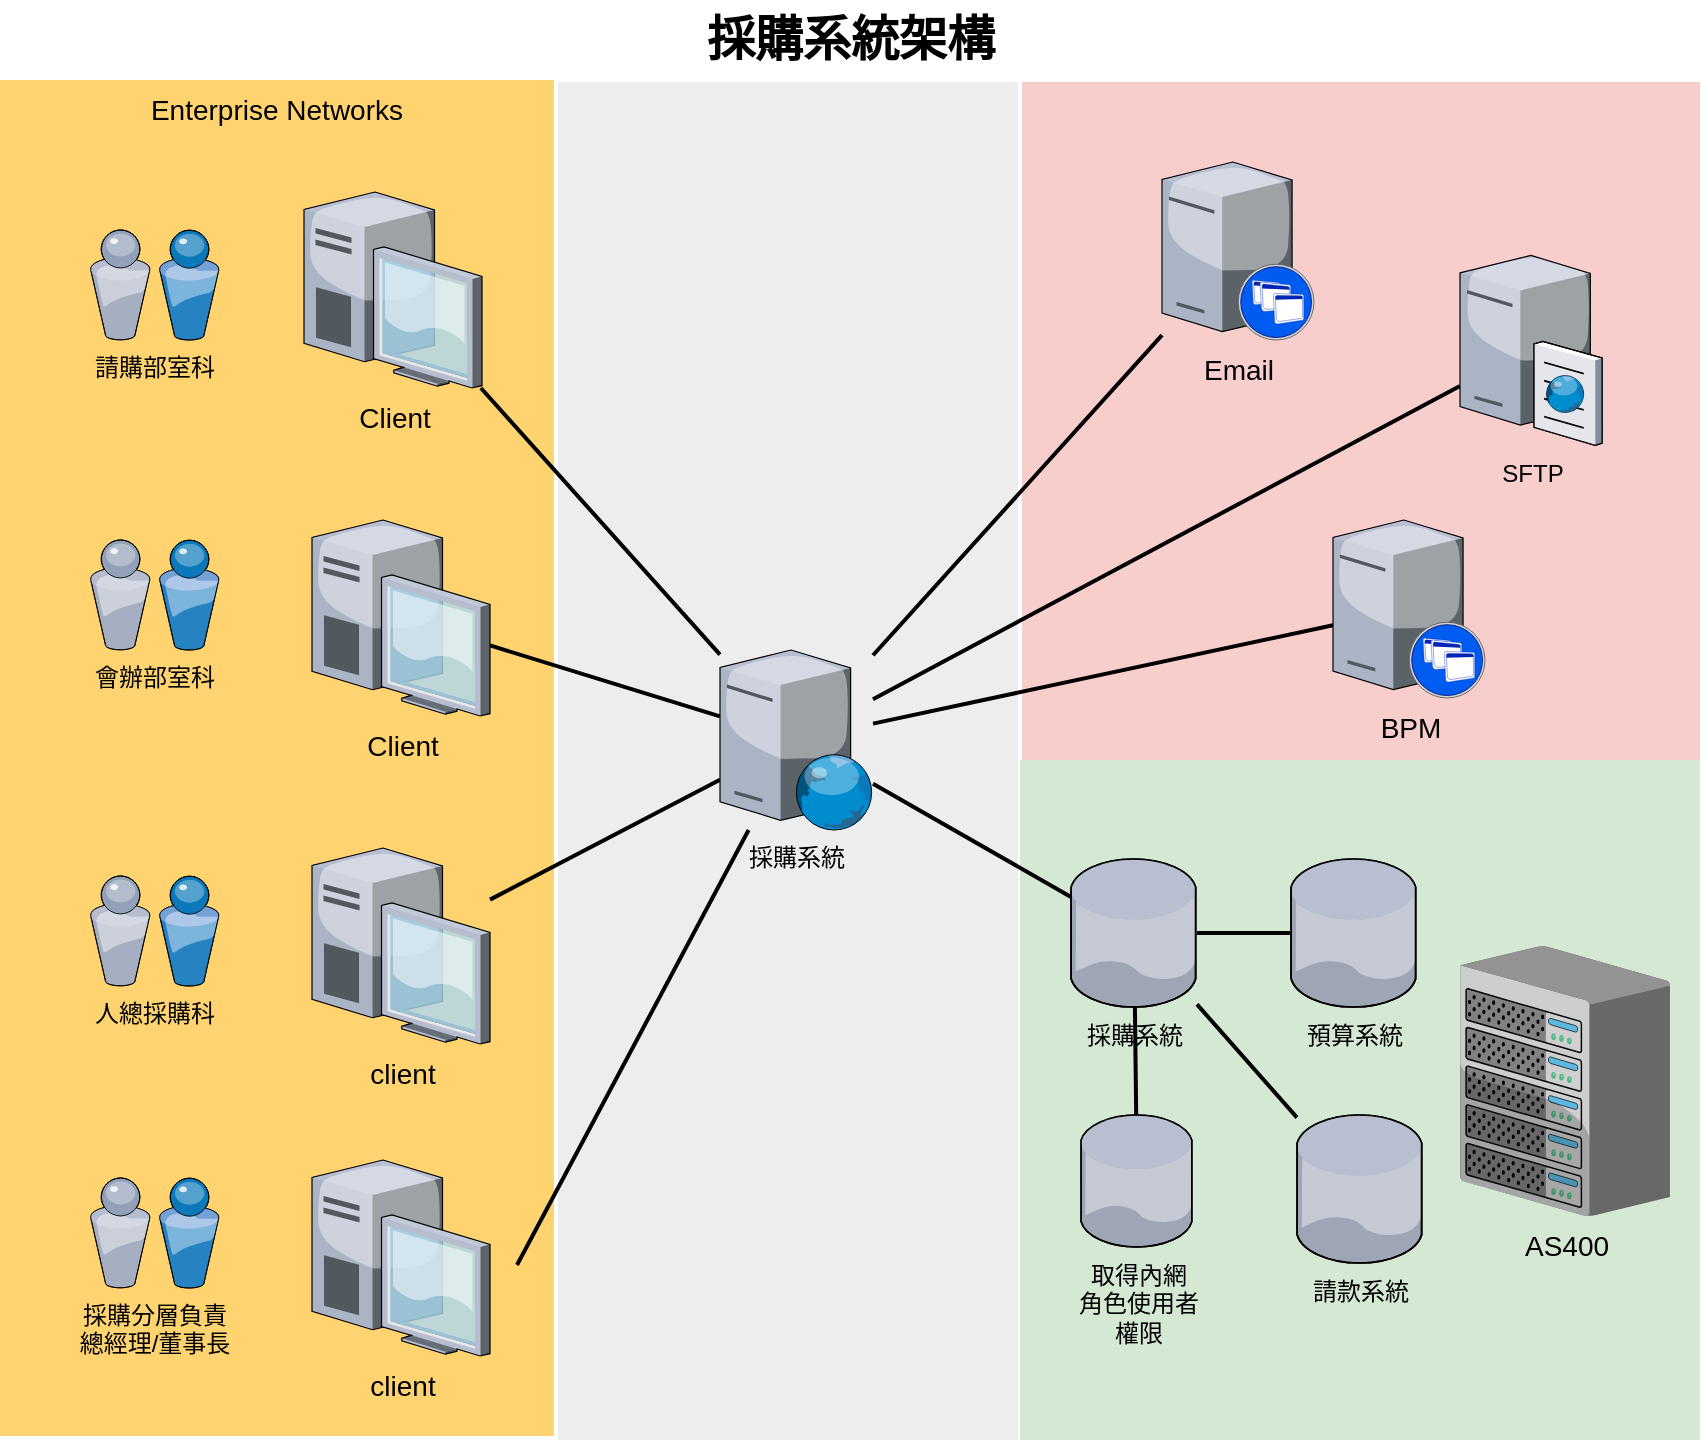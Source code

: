<mxfile version="10.6.5" type="github"><diagram name="Page-1" id="e3a06f82-3646-2815-327d-82caf3d4e204"><mxGraphModel dx="1394" dy="747" grid="1" gridSize="10" guides="1" tooltips="1" connect="1" arrows="1" fold="1" page="1" pageScale="1.5" pageWidth="1169" pageHeight="826" background="none" math="0" shadow="0"><root><mxCell id="0" style=";html=1;"/><mxCell id="1" style=";html=1;" parent="0"/><mxCell id="6a7d8f32e03d9370-61" value="" style="whiteSpace=wrap;html=1;fillColor=#f8cecc;fontSize=14;strokeColor=none;verticalAlign=top;" parent="1" vertex="1"><mxGeometry x="721" y="101" width="339" height="339" as="geometry"/></mxCell><mxCell id="6a7d8f32e03d9370-60" value="" style="whiteSpace=wrap;html=1;fillColor=#d5e8d4;fontSize=14;strokeColor=none;verticalAlign=top;" parent="1" vertex="1"><mxGeometry x="720" y="440" width="340" height="340" as="geometry"/></mxCell><mxCell id="6a7d8f32e03d9370-59" value="" style="whiteSpace=wrap;html=1;fillColor=#EDEDED;fontSize=14;strokeColor=none;verticalAlign=top;" parent="1" vertex="1"><mxGeometry x="489" y="101" width="230" height="679" as="geometry"/></mxCell><mxCell id="6a7d8f32e03d9370-57" value="Enterprise Networks" style="whiteSpace=wrap;html=1;fillColor=#FFD470;gradientColor=none;fontSize=14;strokeColor=none;verticalAlign=top;" parent="1" vertex="1"><mxGeometry x="210" y="100" width="277" height="678" as="geometry"/></mxCell><mxCell id="6a7d8f32e03d9370-35" style="edgeStyle=none;rounded=0;html=1;startSize=10;endSize=10;jettySize=auto;orthogonalLoop=1;fontSize=14;endArrow=none;endFill=0;strokeWidth=2;" parent="1" target="bRtzg0saSHK6IQaAmpf9-12" edge="1"><mxGeometry relative="1" as="geometry"><mxPoint x="468.5" y="692.524" as="sourcePoint"/><mxPoint x="680" y="471.255" as="targetPoint"/></mxGeometry></mxCell><mxCell id="6a7d8f32e03d9370-34" style="edgeStyle=none;rounded=0;html=1;startSize=10;endSize=10;jettySize=auto;orthogonalLoop=1;fontSize=14;endArrow=none;endFill=0;strokeWidth=2;" parent="1" source="6a7d8f32e03d9370-3" target="bRtzg0saSHK6IQaAmpf9-12" edge="1"><mxGeometry relative="1" as="geometry"><mxPoint x="680" y="444.043" as="targetPoint"/></mxGeometry></mxCell><mxCell id="6a7d8f32e03d9370-3" value="client" style="verticalLabelPosition=bottom;aspect=fixed;html=1;verticalAlign=top;strokeColor=none;shape=mxgraph.citrix.desktop;fillColor=#66B2FF;gradientColor=#0066CC;fontSize=14;" parent="1" vertex="1"><mxGeometry x="366.0" y="484.0" width="89" height="98" as="geometry"/></mxCell><mxCell id="6a7d8f32e03d9370-33" style="edgeStyle=none;rounded=0;html=1;startSize=10;endSize=10;jettySize=auto;orthogonalLoop=1;fontSize=14;endArrow=none;endFill=0;strokeWidth=2;" parent="1" source="6a7d8f32e03d9370-4" target="bRtzg0saSHK6IQaAmpf9-12" edge="1"><mxGeometry relative="1" as="geometry"><mxPoint x="680" y="423.776" as="targetPoint"/></mxGeometry></mxCell><mxCell id="6a7d8f32e03d9370-4" value="Client" style="verticalLabelPosition=bottom;aspect=fixed;html=1;verticalAlign=top;strokeColor=none;shape=mxgraph.citrix.desktop;fillColor=#66B2FF;gradientColor=#0066CC;fontSize=14;" parent="1" vertex="1"><mxGeometry x="366.0" y="320.0" width="89" height="98" as="geometry"/></mxCell><mxCell id="6a7d8f32e03d9370-32" style="edgeStyle=none;rounded=0;html=1;startSize=10;endSize=10;jettySize=auto;orthogonalLoop=1;fontSize=14;endArrow=none;endFill=0;strokeWidth=2;" parent="1" source="6a7d8f32e03d9370-5" target="bRtzg0saSHK6IQaAmpf9-12" edge="1"><mxGeometry relative="1" as="geometry"><mxPoint x="680" y="403.869" as="targetPoint"/></mxGeometry></mxCell><mxCell id="6a7d8f32e03d9370-5" value="Client" style="verticalLabelPosition=bottom;aspect=fixed;html=1;verticalAlign=top;strokeColor=none;shape=mxgraph.citrix.desktop;fillColor=#66B2FF;gradientColor=#0066CC;fontSize=14;" parent="1" vertex="1"><mxGeometry x="362.0" y="156.0" width="89" height="98" as="geometry"/></mxCell><mxCell id="6a7d8f32e03d9370-40" style="edgeStyle=none;rounded=0;html=1;startSize=10;endSize=10;jettySize=auto;orthogonalLoop=1;fontSize=14;endArrow=none;endFill=0;strokeWidth=2;" parent="1" source="6a7d8f32e03d9370-9" target="bRtzg0saSHK6IQaAmpf9-12" edge="1"><mxGeometry relative="1" as="geometry"><mxPoint x="759" y="694.883" as="targetPoint"/></mxGeometry></mxCell><mxCell id="6a7d8f32e03d9370-9" value="BPM" style="verticalLabelPosition=bottom;aspect=fixed;html=1;verticalAlign=top;strokeColor=none;shape=mxgraph.citrix.xenapp_server;fillColor=#66B2FF;gradientColor=#0066CC;fontSize=14;" parent="1" vertex="1"><mxGeometry x="876.5" y="320" width="76" height="89" as="geometry"/></mxCell><mxCell id="6a7d8f32e03d9370-41" style="edgeStyle=none;rounded=0;html=1;startSize=10;endSize=10;jettySize=auto;orthogonalLoop=1;fontSize=14;endArrow=none;endFill=0;strokeWidth=2;" parent="1" source="bRtzg0saSHK6IQaAmpf9-19" target="bRtzg0saSHK6IQaAmpf9-12" edge="1"><mxGeometry relative="1" as="geometry"><mxPoint x="1221" y="155.309" as="sourcePoint"/><mxPoint x="759" y="529.883" as="targetPoint"/></mxGeometry></mxCell><mxCell id="6a7d8f32e03d9370-42" style="edgeStyle=none;rounded=0;html=1;startSize=10;endSize=10;jettySize=auto;orthogonalLoop=1;fontSize=14;endArrow=none;endFill=0;strokeWidth=2;" parent="1" source="6a7d8f32e03d9370-11" target="bRtzg0saSHK6IQaAmpf9-12" edge="1"><mxGeometry relative="1" as="geometry"><mxPoint x="759" y="365.883" as="targetPoint"/></mxGeometry></mxCell><mxCell id="6a7d8f32e03d9370-11" value="Email" style="verticalLabelPosition=bottom;aspect=fixed;html=1;verticalAlign=top;strokeColor=none;shape=mxgraph.citrix.xenapp_server;fillColor=#66B2FF;gradientColor=#0066CC;fontSize=14;" parent="1" vertex="1"><mxGeometry x="791" y="141" width="76" height="89" as="geometry"/></mxCell><mxCell id="6a7d8f32e03d9370-56" style="edgeStyle=none;rounded=0;html=1;startSize=10;endSize=10;jettySize=auto;orthogonalLoop=1;fontSize=14;endArrow=none;endFill=0;strokeWidth=2;" parent="1" source="bRtzg0saSHK6IQaAmpf9-12" target="bRtzg0saSHK6IQaAmpf9-17" edge="1"><mxGeometry relative="1" as="geometry"><mxPoint x="712.0" y="444.508" as="sourcePoint"/><mxPoint x="1093" y="648.973" as="targetPoint"/></mxGeometry></mxCell><mxCell id="6a7d8f32e03d9370-16" value="AS400" style="verticalLabelPosition=bottom;aspect=fixed;html=1;verticalAlign=top;strokeColor=none;shape=mxgraph.citrix.chassis;fillColor=#66B2FF;gradientColor=#0066CC;fontSize=14;" parent="1" vertex="1"><mxGeometry x="940" y="533" width="105" height="135" as="geometry"/></mxCell><mxCell id="6a7d8f32e03d9370-62" value="採購系統架構" style="text;strokeColor=none;fillColor=none;html=1;fontSize=24;fontStyle=1;verticalAlign=middle;align=center;" parent="1" vertex="1"><mxGeometry x="210" y="60" width="850" height="40" as="geometry"/></mxCell><mxCell id="bRtzg0saSHK6IQaAmpf9-2" value="人總採購科" style="verticalLabelPosition=bottom;aspect=fixed;html=1;verticalAlign=top;strokeColor=none;align=center;outlineConnect=0;shape=mxgraph.citrix.users;" parent="1" vertex="1"><mxGeometry x="255" y="498" width="64.5" height="55" as="geometry"/></mxCell><mxCell id="bRtzg0saSHK6IQaAmpf9-3" value="請購部室科" style="verticalLabelPosition=bottom;aspect=fixed;html=1;verticalAlign=top;strokeColor=none;align=center;outlineConnect=0;shape=mxgraph.citrix.users;" parent="1" vertex="1"><mxGeometry x="255" y="175" width="64.5" height="55" as="geometry"/></mxCell><mxCell id="bRtzg0saSHK6IQaAmpf9-4" value="會辦部室科" style="verticalLabelPosition=bottom;aspect=fixed;html=1;verticalAlign=top;strokeColor=none;align=center;outlineConnect=0;shape=mxgraph.citrix.users;" parent="1" vertex="1"><mxGeometry x="255" y="330" width="64.5" height="55" as="geometry"/></mxCell><mxCell id="bRtzg0saSHK6IQaAmpf9-5" value="client" style="verticalLabelPosition=bottom;aspect=fixed;html=1;verticalAlign=top;strokeColor=none;shape=mxgraph.citrix.desktop;fillColor=#66B2FF;gradientColor=#0066CC;fontSize=14;" parent="1" vertex="1"><mxGeometry x="366.0" y="640" width="89" height="98" as="geometry"/></mxCell><mxCell id="bRtzg0saSHK6IQaAmpf9-6" value="採購分層負責&lt;br&gt;總經理/董事長&lt;br&gt;" style="verticalLabelPosition=bottom;aspect=fixed;html=1;verticalAlign=top;strokeColor=none;align=center;outlineConnect=0;shape=mxgraph.citrix.users;" parent="1" vertex="1"><mxGeometry x="255" y="649" width="64.5" height="55" as="geometry"/></mxCell><mxCell id="bRtzg0saSHK6IQaAmpf9-12" value="採購系統" style="verticalLabelPosition=bottom;aspect=fixed;html=1;verticalAlign=top;strokeColor=none;align=center;outlineConnect=0;shape=mxgraph.citrix.web_server;" parent="1" vertex="1"><mxGeometry x="570" y="385" width="76.5" height="90" as="geometry"/></mxCell><mxCell id="bRtzg0saSHK6IQaAmpf9-18" value="取得內網&lt;br&gt;角色使用者&lt;br&gt;權限&lt;br&gt;" style="verticalLabelPosition=bottom;aspect=fixed;html=1;verticalAlign=top;strokeColor=none;align=center;outlineConnect=0;shape=mxgraph.citrix.database;" parent="1" vertex="1"><mxGeometry x="750.5" y="617.5" width="56" height="66" as="geometry"/></mxCell><mxCell id="bRtzg0saSHK6IQaAmpf9-19" value="SFTP" style="verticalLabelPosition=bottom;aspect=fixed;html=1;verticalAlign=top;strokeColor=none;align=center;outlineConnect=0;shape=mxgraph.citrix.ftp_server;" parent="1" vertex="1"><mxGeometry x="940" y="185.5" width="71" height="97" as="geometry"/></mxCell><mxCell id="bRtzg0saSHK6IQaAmpf9-23" value="預算系統" style="verticalLabelPosition=bottom;aspect=fixed;html=1;verticalAlign=top;strokeColor=none;align=center;outlineConnect=0;shape=mxgraph.citrix.database;" parent="1" vertex="1"><mxGeometry x="855.5" y="489.5" width="63" height="74" as="geometry"/></mxCell><mxCell id="bRtzg0saSHK6IQaAmpf9-24" value="請款系統" style="verticalLabelPosition=bottom;aspect=fixed;html=1;verticalAlign=top;strokeColor=none;align=center;outlineConnect=0;shape=mxgraph.citrix.database;" parent="1" vertex="1"><mxGeometry x="858.5" y="617.5" width="63" height="74" as="geometry"/></mxCell><mxCell id="bRtzg0saSHK6IQaAmpf9-25" style="edgeStyle=none;rounded=0;html=1;jettySize=auto;orthogonalLoop=1;fontSize=14;endArrow=none;endFill=0;strokeWidth=2;" parent="1" source="bRtzg0saSHK6IQaAmpf9-17" target="bRtzg0saSHK6IQaAmpf9-23" edge="1"><mxGeometry relative="1" as="geometry"><mxPoint x="407.5" y="563.508" as="sourcePoint"/><mxPoint x="745.5" y="671.899" as="targetPoint"/></mxGeometry></mxCell><mxCell id="bRtzg0saSHK6IQaAmpf9-26" style="edgeStyle=none;rounded=0;html=1;jettySize=auto;orthogonalLoop=1;fontSize=14;endArrow=none;endFill=0;strokeWidth=2;" parent="1" source="bRtzg0saSHK6IQaAmpf9-17" target="bRtzg0saSHK6IQaAmpf9-24" edge="1"><mxGeometry relative="1" as="geometry"><mxPoint x="818.5" y="536.5" as="sourcePoint"/><mxPoint x="865.5" y="536.5" as="targetPoint"/></mxGeometry></mxCell><mxCell id="bRtzg0saSHK6IQaAmpf9-27" style="edgeStyle=none;rounded=0;html=1;jettySize=auto;orthogonalLoop=1;fontSize=14;endArrow=none;endFill=0;strokeWidth=2;" parent="1" source="bRtzg0saSHK6IQaAmpf9-17" target="bRtzg0saSHK6IQaAmpf9-18" edge="1"><mxGeometry relative="1" as="geometry"><mxPoint x="772" y="580.853" as="sourcePoint"/><mxPoint x="828" y="640.147" as="targetPoint"/></mxGeometry></mxCell><mxCell id="bRtzg0saSHK6IQaAmpf9-17" value="採購系統" style="verticalLabelPosition=bottom;aspect=fixed;html=1;verticalAlign=top;strokeColor=none;align=center;outlineConnect=0;shape=mxgraph.citrix.database;" parent="1" vertex="1"><mxGeometry x="745.5" y="489.5" width="63" height="74" as="geometry"/></mxCell></root></mxGraphModel></diagram></mxfile>